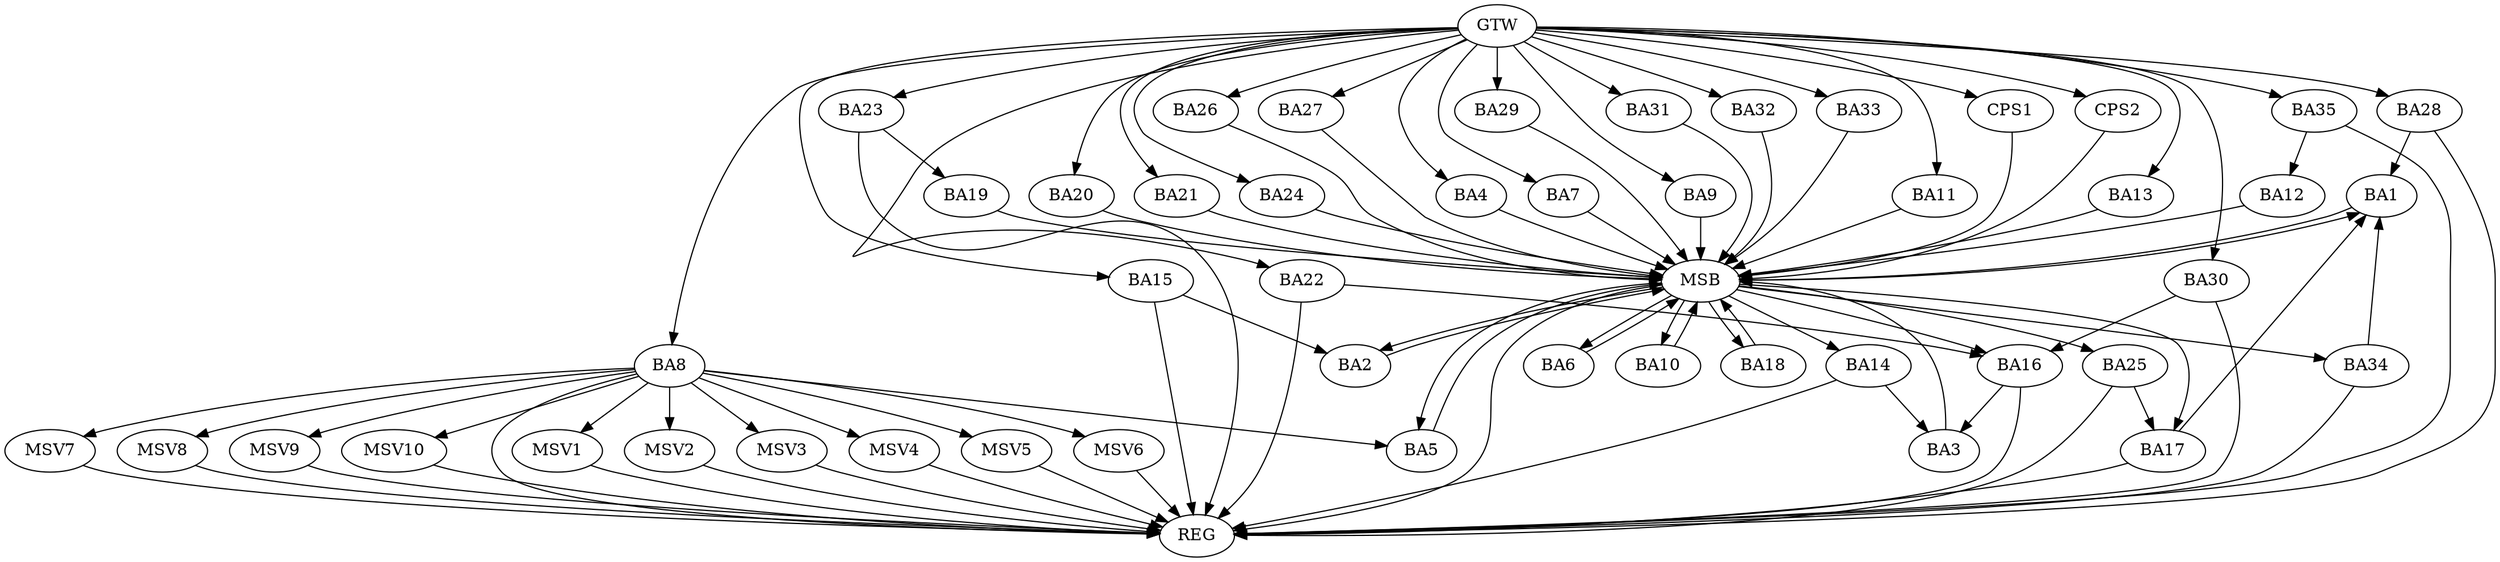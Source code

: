 strict digraph G {
  BA1 [ label="BA1" ];
  BA2 [ label="BA2" ];
  BA3 [ label="BA3" ];
  BA4 [ label="BA4" ];
  BA5 [ label="BA5" ];
  BA6 [ label="BA6" ];
  BA7 [ label="BA7" ];
  BA8 [ label="BA8" ];
  BA9 [ label="BA9" ];
  BA10 [ label="BA10" ];
  BA11 [ label="BA11" ];
  BA12 [ label="BA12" ];
  BA13 [ label="BA13" ];
  BA14 [ label="BA14" ];
  BA15 [ label="BA15" ];
  BA16 [ label="BA16" ];
  BA17 [ label="BA17" ];
  BA18 [ label="BA18" ];
  BA19 [ label="BA19" ];
  BA20 [ label="BA20" ];
  BA21 [ label="BA21" ];
  BA22 [ label="BA22" ];
  BA23 [ label="BA23" ];
  BA24 [ label="BA24" ];
  BA25 [ label="BA25" ];
  BA26 [ label="BA26" ];
  BA27 [ label="BA27" ];
  BA28 [ label="BA28" ];
  BA29 [ label="BA29" ];
  BA30 [ label="BA30" ];
  BA31 [ label="BA31" ];
  BA32 [ label="BA32" ];
  BA33 [ label="BA33" ];
  BA34 [ label="BA34" ];
  BA35 [ label="BA35" ];
  CPS1 [ label="CPS1" ];
  CPS2 [ label="CPS2" ];
  GTW [ label="GTW" ];
  REG [ label="REG" ];
  MSB [ label="MSB" ];
  MSV1 [ label="MSV1" ];
  MSV2 [ label="MSV2" ];
  MSV3 [ label="MSV3" ];
  MSV4 [ label="MSV4" ];
  MSV5 [ label="MSV5" ];
  MSV6 [ label="MSV6" ];
  MSV7 [ label="MSV7" ];
  MSV8 [ label="MSV8" ];
  MSV9 [ label="MSV9" ];
  MSV10 [ label="MSV10" ];
  BA8 -> BA5;
  BA14 -> BA3;
  BA15 -> BA2;
  BA16 -> BA3;
  BA17 -> BA1;
  BA22 -> BA16;
  BA23 -> BA19;
  BA25 -> BA17;
  BA28 -> BA1;
  BA30 -> BA16;
  BA34 -> BA1;
  BA35 -> BA12;
  GTW -> BA4;
  GTW -> BA7;
  GTW -> BA8;
  GTW -> BA9;
  GTW -> BA11;
  GTW -> BA13;
  GTW -> BA15;
  GTW -> BA20;
  GTW -> BA21;
  GTW -> BA22;
  GTW -> BA23;
  GTW -> BA24;
  GTW -> BA26;
  GTW -> BA27;
  GTW -> BA28;
  GTW -> BA29;
  GTW -> BA30;
  GTW -> BA31;
  GTW -> BA32;
  GTW -> BA33;
  GTW -> BA35;
  GTW -> CPS1;
  GTW -> CPS2;
  BA8 -> REG;
  BA14 -> REG;
  BA15 -> REG;
  BA16 -> REG;
  BA17 -> REG;
  BA22 -> REG;
  BA23 -> REG;
  BA25 -> REG;
  BA28 -> REG;
  BA30 -> REG;
  BA34 -> REG;
  BA35 -> REG;
  BA1 -> MSB;
  MSB -> BA2;
  MSB -> REG;
  BA2 -> MSB;
  MSB -> BA1;
  BA3 -> MSB;
  BA4 -> MSB;
  BA5 -> MSB;
  BA6 -> MSB;
  MSB -> BA5;
  BA7 -> MSB;
  BA9 -> MSB;
  BA10 -> MSB;
  BA11 -> MSB;
  BA12 -> MSB;
  BA13 -> MSB;
  MSB -> BA6;
  BA18 -> MSB;
  BA19 -> MSB;
  BA20 -> MSB;
  BA21 -> MSB;
  BA24 -> MSB;
  MSB -> BA16;
  BA26 -> MSB;
  BA27 -> MSB;
  MSB -> BA17;
  BA29 -> MSB;
  BA31 -> MSB;
  BA32 -> MSB;
  BA33 -> MSB;
  CPS1 -> MSB;
  MSB -> BA10;
  MSB -> BA18;
  CPS2 -> MSB;
  MSB -> BA34;
  MSB -> BA14;
  MSB -> BA25;
  BA8 -> MSV1;
  BA8 -> MSV2;
  BA8 -> MSV3;
  BA8 -> MSV4;
  BA8 -> MSV5;
  MSV1 -> REG;
  MSV2 -> REG;
  MSV3 -> REG;
  MSV4 -> REG;
  MSV5 -> REG;
  BA8 -> MSV6;
  MSV6 -> REG;
  BA8 -> MSV7;
  MSV7 -> REG;
  BA8 -> MSV8;
  BA8 -> MSV9;
  BA8 -> MSV10;
  MSV8 -> REG;
  MSV9 -> REG;
  MSV10 -> REG;
}
